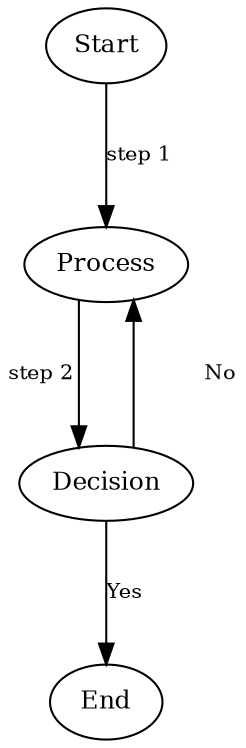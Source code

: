 // Simple Flowchart
digraph {
	nodesep=0.8 rankdir=TB ranksep=0.8
	node [fontsize=12 shape=ellipse]
	edge [fontsize=10]
	splines=ortho
	A [label=Start]
	B [label=Process]
	C [label=Decision]
	D [label=End]
	A -> B [label="step 1"]
	B -> C [label="step 2"]
	C -> D [label=Yes]
	C -> B [label=No]
}
